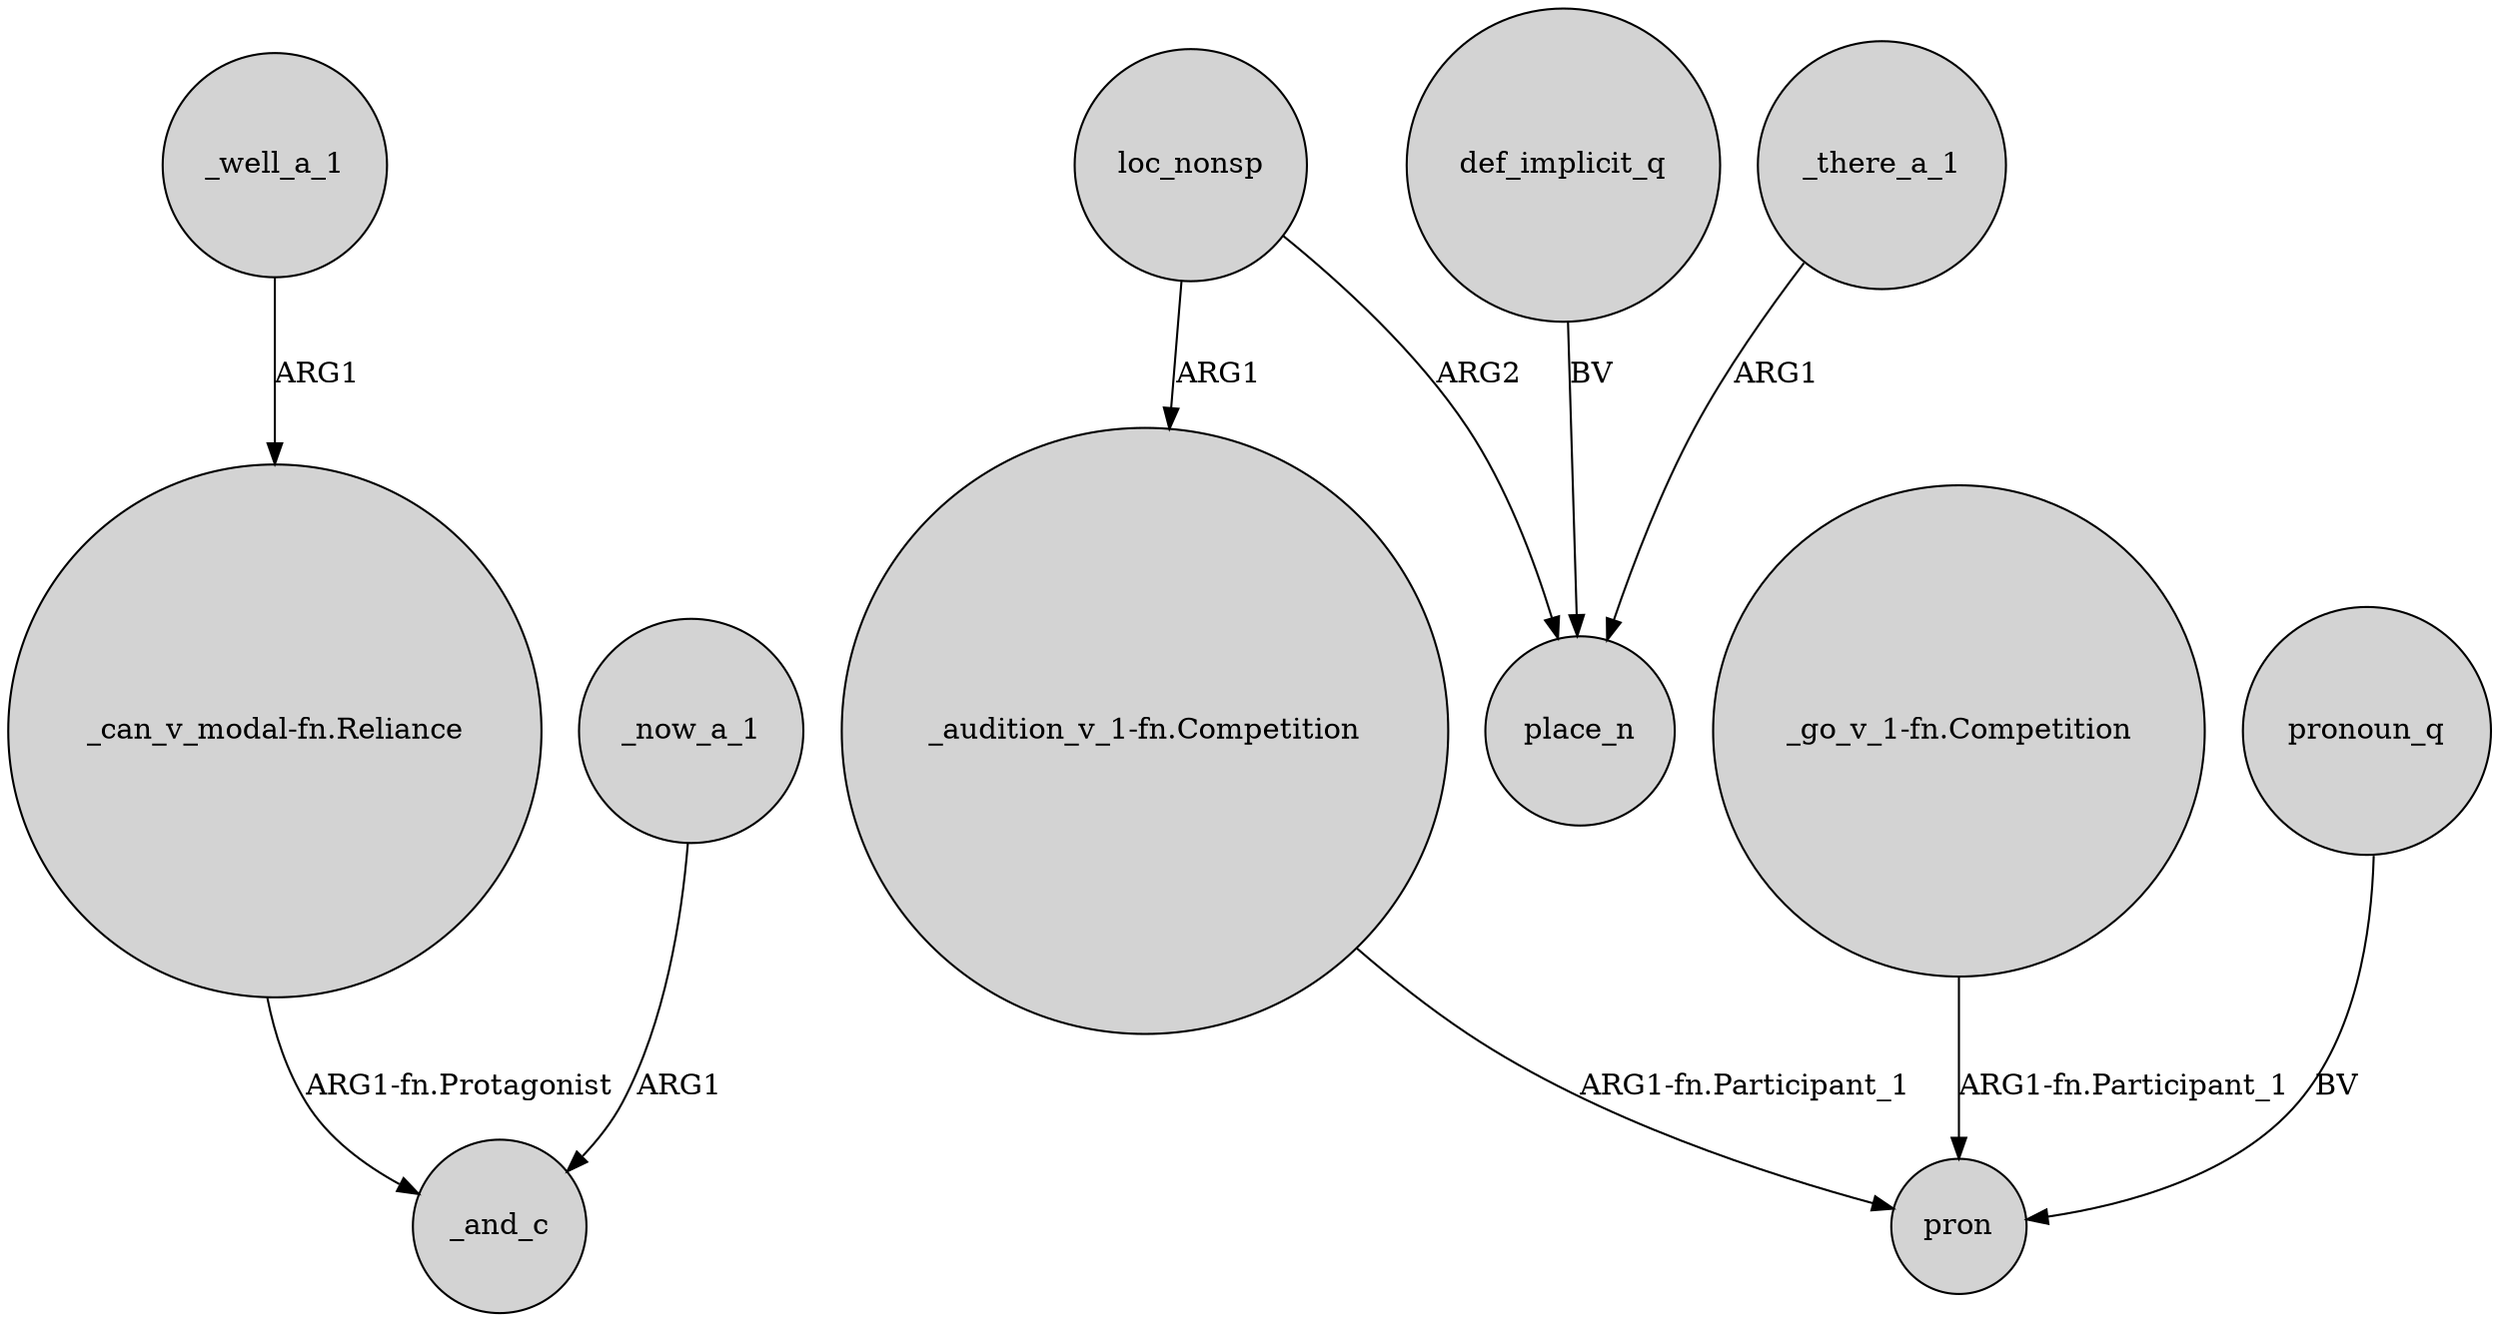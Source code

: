 digraph {
	node [shape=circle style=filled]
	_well_a_1 -> "_can_v_modal-fn.Reliance" [label=ARG1]
	loc_nonsp -> place_n [label=ARG2]
	_now_a_1 -> _and_c [label=ARG1]
	"_go_v_1-fn.Competition" -> pron [label="ARG1-fn.Participant_1"]
	def_implicit_q -> place_n [label=BV]
	"_can_v_modal-fn.Reliance" -> _and_c [label="ARG1-fn.Protagonist"]
	_there_a_1 -> place_n [label=ARG1]
	loc_nonsp -> "_audition_v_1-fn.Competition" [label=ARG1]
	pronoun_q -> pron [label=BV]
	"_audition_v_1-fn.Competition" -> pron [label="ARG1-fn.Participant_1"]
}
